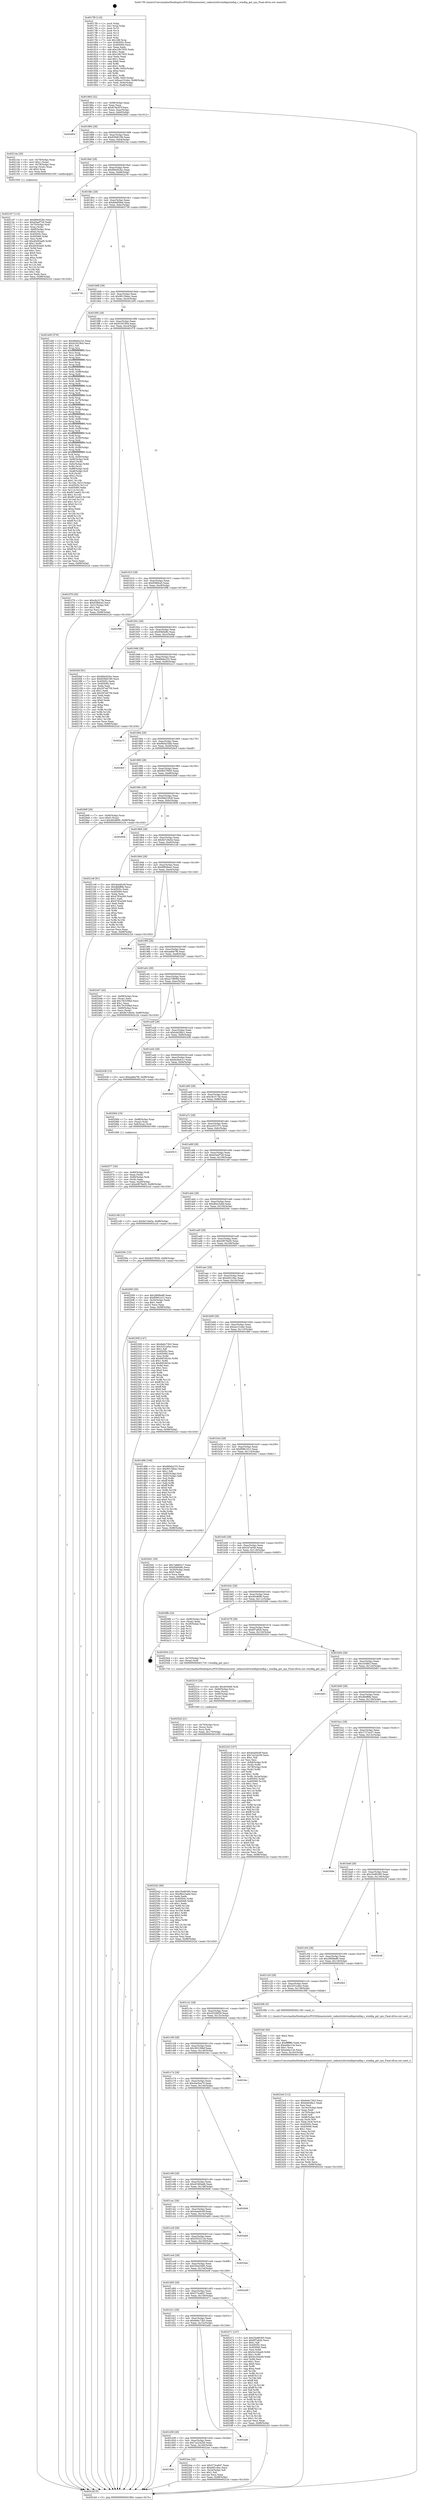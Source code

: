 digraph "0x4017f0" {
  label = "0x4017f0 (/mnt/c/Users/mathe/Desktop/tcc/POCII/binaries/extr_radare2shlrwindbgwindbg.c_windbg_get_cpu_Final-ollvm.out::main(0))"
  labelloc = "t"
  node[shape=record]

  Entry [label="",width=0.3,height=0.3,shape=circle,fillcolor=black,style=filled]
  "0x401864" [label="{
     0x401864 [32]\l
     | [instrs]\l
     &nbsp;&nbsp;0x401864 \<+6\>: mov -0x98(%rbp),%eax\l
     &nbsp;&nbsp;0x40186a \<+2\>: mov %eax,%ecx\l
     &nbsp;&nbsp;0x40186c \<+6\>: sub $0x819e3f7f,%ecx\l
     &nbsp;&nbsp;0x401872 \<+6\>: mov %eax,-0xac(%rbp)\l
     &nbsp;&nbsp;0x401878 \<+6\>: mov %ecx,-0xb0(%rbp)\l
     &nbsp;&nbsp;0x40187e \<+6\>: je 0000000000402802 \<main+0x1012\>\l
  }"]
  "0x402802" [label="{
     0x402802\l
  }", style=dashed]
  "0x401884" [label="{
     0x401884 [28]\l
     | [instrs]\l
     &nbsp;&nbsp;0x401884 \<+5\>: jmp 0000000000401889 \<main+0x99\>\l
     &nbsp;&nbsp;0x401889 \<+6\>: mov -0xac(%rbp),%eax\l
     &nbsp;&nbsp;0x40188f \<+5\>: sub $0x839d0180,%eax\l
     &nbsp;&nbsp;0x401894 \<+6\>: mov %eax,-0xb4(%rbp)\l
     &nbsp;&nbsp;0x40189a \<+6\>: je 000000000040214a \<main+0x95a\>\l
  }"]
  Exit [label="",width=0.3,height=0.3,shape=circle,fillcolor=black,style=filled,peripheries=2]
  "0x40214a" [label="{
     0x40214a [29]\l
     | [instrs]\l
     &nbsp;&nbsp;0x40214a \<+4\>: mov -0x78(%rbp),%rax\l
     &nbsp;&nbsp;0x40214e \<+6\>: movl $0x1,(%rax)\l
     &nbsp;&nbsp;0x402154 \<+4\>: mov -0x78(%rbp),%rax\l
     &nbsp;&nbsp;0x402158 \<+3\>: movslq (%rax),%rax\l
     &nbsp;&nbsp;0x40215b \<+4\>: shl $0x2,%rax\l
     &nbsp;&nbsp;0x40215f \<+3\>: mov %rax,%rdi\l
     &nbsp;&nbsp;0x402162 \<+5\>: call 0000000000401050 \<malloc@plt\>\l
     | [calls]\l
     &nbsp;&nbsp;0x401050 \{1\} (unknown)\l
  }"]
  "0x4018a0" [label="{
     0x4018a0 [28]\l
     | [instrs]\l
     &nbsp;&nbsp;0x4018a0 \<+5\>: jmp 00000000004018a5 \<main+0xb5\>\l
     &nbsp;&nbsp;0x4018a5 \<+6\>: mov -0xac(%rbp),%eax\l
     &nbsp;&nbsp;0x4018ab \<+5\>: sub $0x884d52bc,%eax\l
     &nbsp;&nbsp;0x4018b0 \<+6\>: mov %eax,-0xb8(%rbp)\l
     &nbsp;&nbsp;0x4018b6 \<+6\>: je 0000000000402a79 \<main+0x1289\>\l
  }"]
  "0x402542" [label="{
     0x402542 [90]\l
     | [instrs]\l
     &nbsp;&nbsp;0x402542 \<+5\>: mov $0x25e80395,%eax\l
     &nbsp;&nbsp;0x402547 \<+5\>: mov $0xd6e23a6d,%esi\l
     &nbsp;&nbsp;0x40254c \<+2\>: xor %edx,%edx\l
     &nbsp;&nbsp;0x40254e \<+8\>: mov 0x40505c,%r8d\l
     &nbsp;&nbsp;0x402556 \<+8\>: mov 0x405060,%r9d\l
     &nbsp;&nbsp;0x40255e \<+3\>: sub $0x1,%edx\l
     &nbsp;&nbsp;0x402561 \<+3\>: mov %r8d,%r10d\l
     &nbsp;&nbsp;0x402564 \<+3\>: add %edx,%r10d\l
     &nbsp;&nbsp;0x402567 \<+4\>: imul %r10d,%r8d\l
     &nbsp;&nbsp;0x40256b \<+4\>: and $0x1,%r8d\l
     &nbsp;&nbsp;0x40256f \<+4\>: cmp $0x0,%r8d\l
     &nbsp;&nbsp;0x402573 \<+4\>: sete %r11b\l
     &nbsp;&nbsp;0x402577 \<+4\>: cmp $0xa,%r9d\l
     &nbsp;&nbsp;0x40257b \<+3\>: setl %bl\l
     &nbsp;&nbsp;0x40257e \<+3\>: mov %r11b,%r14b\l
     &nbsp;&nbsp;0x402581 \<+3\>: and %bl,%r14b\l
     &nbsp;&nbsp;0x402584 \<+3\>: xor %bl,%r11b\l
     &nbsp;&nbsp;0x402587 \<+3\>: or %r11b,%r14b\l
     &nbsp;&nbsp;0x40258a \<+4\>: test $0x1,%r14b\l
     &nbsp;&nbsp;0x40258e \<+3\>: cmovne %esi,%eax\l
     &nbsp;&nbsp;0x402591 \<+6\>: mov %eax,-0x98(%rbp)\l
     &nbsp;&nbsp;0x402597 \<+5\>: jmp 0000000000402c2d \<main+0x143d\>\l
  }"]
  "0x402a79" [label="{
     0x402a79\l
  }", style=dashed]
  "0x4018bc" [label="{
     0x4018bc [28]\l
     | [instrs]\l
     &nbsp;&nbsp;0x4018bc \<+5\>: jmp 00000000004018c1 \<main+0xd1\>\l
     &nbsp;&nbsp;0x4018c1 \<+6\>: mov -0xac(%rbp),%eax\l
     &nbsp;&nbsp;0x4018c7 \<+5\>: sub $0x8def59a4,%eax\l
     &nbsp;&nbsp;0x4018cc \<+6\>: mov %eax,-0xbc(%rbp)\l
     &nbsp;&nbsp;0x4018d2 \<+6\>: je 0000000000402739 \<main+0xf49\>\l
  }"]
  "0x40252d" [label="{
     0x40252d [21]\l
     | [instrs]\l
     &nbsp;&nbsp;0x40252d \<+4\>: mov -0x70(%rbp),%rcx\l
     &nbsp;&nbsp;0x402531 \<+3\>: mov (%rcx),%rcx\l
     &nbsp;&nbsp;0x402534 \<+3\>: mov %rcx,%rdi\l
     &nbsp;&nbsp;0x402537 \<+6\>: mov %eax,-0x170(%rbp)\l
     &nbsp;&nbsp;0x40253d \<+5\>: call 0000000000401030 \<free@plt\>\l
     | [calls]\l
     &nbsp;&nbsp;0x401030 \{1\} (unknown)\l
  }"]
  "0x402739" [label="{
     0x402739\l
  }", style=dashed]
  "0x4018d8" [label="{
     0x4018d8 [28]\l
     | [instrs]\l
     &nbsp;&nbsp;0x4018d8 \<+5\>: jmp 00000000004018dd \<main+0xed\>\l
     &nbsp;&nbsp;0x4018dd \<+6\>: mov -0xac(%rbp),%eax\l
     &nbsp;&nbsp;0x4018e3 \<+5\>: sub $0x90139eec,%eax\l
     &nbsp;&nbsp;0x4018e8 \<+6\>: mov %eax,-0xc0(%rbp)\l
     &nbsp;&nbsp;0x4018ee \<+6\>: je 0000000000401e00 \<main+0x610\>\l
  }"]
  "0x402510" [label="{
     0x402510 [29]\l
     | [instrs]\l
     &nbsp;&nbsp;0x402510 \<+10\>: movabs $0x4030d6,%rdi\l
     &nbsp;&nbsp;0x40251a \<+4\>: mov -0x60(%rbp),%rcx\l
     &nbsp;&nbsp;0x40251e \<+2\>: mov %eax,(%rcx)\l
     &nbsp;&nbsp;0x402520 \<+4\>: mov -0x60(%rbp),%rcx\l
     &nbsp;&nbsp;0x402524 \<+2\>: mov (%rcx),%esi\l
     &nbsp;&nbsp;0x402526 \<+2\>: mov $0x0,%al\l
     &nbsp;&nbsp;0x402528 \<+5\>: call 0000000000401040 \<printf@plt\>\l
     | [calls]\l
     &nbsp;&nbsp;0x401040 \{1\} (unknown)\l
  }"]
  "0x401e00" [label="{
     0x401e00 [376]\l
     | [instrs]\l
     &nbsp;&nbsp;0x401e00 \<+5\>: mov $0x96b6a233,%eax\l
     &nbsp;&nbsp;0x401e05 \<+5\>: mov $0x91f41904,%ecx\l
     &nbsp;&nbsp;0x401e0a \<+2\>: mov $0x1,%dl\l
     &nbsp;&nbsp;0x401e0c \<+3\>: mov %rsp,%rsi\l
     &nbsp;&nbsp;0x401e0f \<+4\>: add $0xfffffffffffffff0,%rsi\l
     &nbsp;&nbsp;0x401e13 \<+3\>: mov %rsi,%rsp\l
     &nbsp;&nbsp;0x401e16 \<+7\>: mov %rsi,-0x90(%rbp)\l
     &nbsp;&nbsp;0x401e1d \<+3\>: mov %rsp,%rsi\l
     &nbsp;&nbsp;0x401e20 \<+4\>: add $0xfffffffffffffff0,%rsi\l
     &nbsp;&nbsp;0x401e24 \<+3\>: mov %rsi,%rsp\l
     &nbsp;&nbsp;0x401e27 \<+3\>: mov %rsp,%rdi\l
     &nbsp;&nbsp;0x401e2a \<+4\>: add $0xfffffffffffffff0,%rdi\l
     &nbsp;&nbsp;0x401e2e \<+3\>: mov %rdi,%rsp\l
     &nbsp;&nbsp;0x401e31 \<+7\>: mov %rdi,-0x88(%rbp)\l
     &nbsp;&nbsp;0x401e38 \<+3\>: mov %rsp,%rdi\l
     &nbsp;&nbsp;0x401e3b \<+4\>: add $0xfffffffffffffff0,%rdi\l
     &nbsp;&nbsp;0x401e3f \<+3\>: mov %rdi,%rsp\l
     &nbsp;&nbsp;0x401e42 \<+4\>: mov %rdi,-0x80(%rbp)\l
     &nbsp;&nbsp;0x401e46 \<+3\>: mov %rsp,%rdi\l
     &nbsp;&nbsp;0x401e49 \<+4\>: add $0xfffffffffffffff0,%rdi\l
     &nbsp;&nbsp;0x401e4d \<+3\>: mov %rdi,%rsp\l
     &nbsp;&nbsp;0x401e50 \<+4\>: mov %rdi,-0x78(%rbp)\l
     &nbsp;&nbsp;0x401e54 \<+3\>: mov %rsp,%rdi\l
     &nbsp;&nbsp;0x401e57 \<+4\>: add $0xfffffffffffffff0,%rdi\l
     &nbsp;&nbsp;0x401e5b \<+3\>: mov %rdi,%rsp\l
     &nbsp;&nbsp;0x401e5e \<+4\>: mov %rdi,-0x70(%rbp)\l
     &nbsp;&nbsp;0x401e62 \<+3\>: mov %rsp,%rdi\l
     &nbsp;&nbsp;0x401e65 \<+4\>: add $0xfffffffffffffff0,%rdi\l
     &nbsp;&nbsp;0x401e69 \<+3\>: mov %rdi,%rsp\l
     &nbsp;&nbsp;0x401e6c \<+4\>: mov %rdi,-0x68(%rbp)\l
     &nbsp;&nbsp;0x401e70 \<+3\>: mov %rsp,%rdi\l
     &nbsp;&nbsp;0x401e73 \<+4\>: add $0xfffffffffffffff0,%rdi\l
     &nbsp;&nbsp;0x401e77 \<+3\>: mov %rdi,%rsp\l
     &nbsp;&nbsp;0x401e7a \<+4\>: mov %rdi,-0x60(%rbp)\l
     &nbsp;&nbsp;0x401e7e \<+3\>: mov %rsp,%rdi\l
     &nbsp;&nbsp;0x401e81 \<+4\>: add $0xfffffffffffffff0,%rdi\l
     &nbsp;&nbsp;0x401e85 \<+3\>: mov %rdi,%rsp\l
     &nbsp;&nbsp;0x401e88 \<+4\>: mov %rdi,-0x58(%rbp)\l
     &nbsp;&nbsp;0x401e8c \<+3\>: mov %rsp,%rdi\l
     &nbsp;&nbsp;0x401e8f \<+4\>: add $0xfffffffffffffff0,%rdi\l
     &nbsp;&nbsp;0x401e93 \<+3\>: mov %rdi,%rsp\l
     &nbsp;&nbsp;0x401e96 \<+4\>: mov %rdi,-0x50(%rbp)\l
     &nbsp;&nbsp;0x401e9a \<+3\>: mov %rsp,%rdi\l
     &nbsp;&nbsp;0x401e9d \<+4\>: add $0xfffffffffffffff0,%rdi\l
     &nbsp;&nbsp;0x401ea1 \<+3\>: mov %rdi,%rsp\l
     &nbsp;&nbsp;0x401ea4 \<+4\>: mov %rdi,-0x48(%rbp)\l
     &nbsp;&nbsp;0x401ea8 \<+3\>: mov %rsp,%rdi\l
     &nbsp;&nbsp;0x401eab \<+4\>: add $0xfffffffffffffff0,%rdi\l
     &nbsp;&nbsp;0x401eaf \<+3\>: mov %rdi,%rsp\l
     &nbsp;&nbsp;0x401eb2 \<+4\>: mov %rdi,-0x40(%rbp)\l
     &nbsp;&nbsp;0x401eb6 \<+7\>: mov -0x90(%rbp),%rdi\l
     &nbsp;&nbsp;0x401ebd \<+6\>: movl $0x0,(%rdi)\l
     &nbsp;&nbsp;0x401ec3 \<+7\>: mov -0x9c(%rbp),%r8d\l
     &nbsp;&nbsp;0x401eca \<+3\>: mov %r8d,(%rsi)\l
     &nbsp;&nbsp;0x401ecd \<+7\>: mov -0x88(%rbp),%rdi\l
     &nbsp;&nbsp;0x401ed4 \<+7\>: mov -0xa8(%rbp),%r9\l
     &nbsp;&nbsp;0x401edb \<+3\>: mov %r9,(%rdi)\l
     &nbsp;&nbsp;0x401ede \<+3\>: cmpl $0x2,(%rsi)\l
     &nbsp;&nbsp;0x401ee1 \<+4\>: setne %r10b\l
     &nbsp;&nbsp;0x401ee5 \<+4\>: and $0x1,%r10b\l
     &nbsp;&nbsp;0x401ee9 \<+4\>: mov %r10b,-0x31(%rbp)\l
     &nbsp;&nbsp;0x401eed \<+8\>: mov 0x40505c,%r11d\l
     &nbsp;&nbsp;0x401ef5 \<+7\>: mov 0x405060,%ebx\l
     &nbsp;&nbsp;0x401efc \<+3\>: mov %r11d,%r14d\l
     &nbsp;&nbsp;0x401eff \<+7\>: sub $0xfb7cee63,%r14d\l
     &nbsp;&nbsp;0x401f06 \<+4\>: sub $0x1,%r14d\l
     &nbsp;&nbsp;0x401f0a \<+7\>: add $0xfb7cee63,%r14d\l
     &nbsp;&nbsp;0x401f11 \<+4\>: imul %r14d,%r11d\l
     &nbsp;&nbsp;0x401f15 \<+4\>: and $0x1,%r11d\l
     &nbsp;&nbsp;0x401f19 \<+4\>: cmp $0x0,%r11d\l
     &nbsp;&nbsp;0x401f1d \<+4\>: sete %r10b\l
     &nbsp;&nbsp;0x401f21 \<+3\>: cmp $0xa,%ebx\l
     &nbsp;&nbsp;0x401f24 \<+4\>: setl %r15b\l
     &nbsp;&nbsp;0x401f28 \<+3\>: mov %r10b,%r12b\l
     &nbsp;&nbsp;0x401f2b \<+4\>: xor $0xff,%r12b\l
     &nbsp;&nbsp;0x401f2f \<+3\>: mov %r15b,%r13b\l
     &nbsp;&nbsp;0x401f32 \<+4\>: xor $0xff,%r13b\l
     &nbsp;&nbsp;0x401f36 \<+3\>: xor $0x1,%dl\l
     &nbsp;&nbsp;0x401f39 \<+3\>: mov %r12b,%sil\l
     &nbsp;&nbsp;0x401f3c \<+4\>: and $0xff,%sil\l
     &nbsp;&nbsp;0x401f40 \<+3\>: and %dl,%r10b\l
     &nbsp;&nbsp;0x401f43 \<+3\>: mov %r13b,%dil\l
     &nbsp;&nbsp;0x401f46 \<+4\>: and $0xff,%dil\l
     &nbsp;&nbsp;0x401f4a \<+3\>: and %dl,%r15b\l
     &nbsp;&nbsp;0x401f4d \<+3\>: or %r10b,%sil\l
     &nbsp;&nbsp;0x401f50 \<+3\>: or %r15b,%dil\l
     &nbsp;&nbsp;0x401f53 \<+3\>: xor %dil,%sil\l
     &nbsp;&nbsp;0x401f56 \<+3\>: or %r13b,%r12b\l
     &nbsp;&nbsp;0x401f59 \<+4\>: xor $0xff,%r12b\l
     &nbsp;&nbsp;0x401f5d \<+3\>: or $0x1,%dl\l
     &nbsp;&nbsp;0x401f60 \<+3\>: and %dl,%r12b\l
     &nbsp;&nbsp;0x401f63 \<+3\>: or %r12b,%sil\l
     &nbsp;&nbsp;0x401f66 \<+4\>: test $0x1,%sil\l
     &nbsp;&nbsp;0x401f6a \<+3\>: cmovne %ecx,%eax\l
     &nbsp;&nbsp;0x401f6d \<+6\>: mov %eax,-0x98(%rbp)\l
     &nbsp;&nbsp;0x401f73 \<+5\>: jmp 0000000000402c2d \<main+0x143d\>\l
  }"]
  "0x4018f4" [label="{
     0x4018f4 [28]\l
     | [instrs]\l
     &nbsp;&nbsp;0x4018f4 \<+5\>: jmp 00000000004018f9 \<main+0x109\>\l
     &nbsp;&nbsp;0x4018f9 \<+6\>: mov -0xac(%rbp),%eax\l
     &nbsp;&nbsp;0x4018ff \<+5\>: sub $0x91f41904,%eax\l
     &nbsp;&nbsp;0x401904 \<+6\>: mov %eax,-0xc4(%rbp)\l
     &nbsp;&nbsp;0x40190a \<+6\>: je 0000000000401f78 \<main+0x788\>\l
  }"]
  "0x4023c8" [label="{
     0x4023c8 [112]\l
     | [instrs]\l
     &nbsp;&nbsp;0x4023c8 \<+5\>: mov $0x6e6c73b3,%ecx\l
     &nbsp;&nbsp;0x4023cd \<+5\>: mov $0xb4d2fbc1,%edx\l
     &nbsp;&nbsp;0x4023d2 \<+2\>: xor %esi,%esi\l
     &nbsp;&nbsp;0x4023d4 \<+6\>: mov -0x16c(%rbp),%edi\l
     &nbsp;&nbsp;0x4023da \<+3\>: imul %eax,%edi\l
     &nbsp;&nbsp;0x4023dd \<+4\>: mov -0x70(%rbp),%r8\l
     &nbsp;&nbsp;0x4023e1 \<+3\>: mov (%r8),%r8\l
     &nbsp;&nbsp;0x4023e4 \<+4\>: mov -0x68(%rbp),%r9\l
     &nbsp;&nbsp;0x4023e8 \<+3\>: movslq (%r9),%r9\l
     &nbsp;&nbsp;0x4023eb \<+4\>: mov %edi,(%r8,%r9,4)\l
     &nbsp;&nbsp;0x4023ef \<+7\>: mov 0x40505c,%eax\l
     &nbsp;&nbsp;0x4023f6 \<+7\>: mov 0x405060,%edi\l
     &nbsp;&nbsp;0x4023fd \<+3\>: sub $0x1,%esi\l
     &nbsp;&nbsp;0x402400 \<+3\>: mov %eax,%r10d\l
     &nbsp;&nbsp;0x402403 \<+3\>: add %esi,%r10d\l
     &nbsp;&nbsp;0x402406 \<+4\>: imul %r10d,%eax\l
     &nbsp;&nbsp;0x40240a \<+3\>: and $0x1,%eax\l
     &nbsp;&nbsp;0x40240d \<+3\>: cmp $0x0,%eax\l
     &nbsp;&nbsp;0x402410 \<+4\>: sete %r11b\l
     &nbsp;&nbsp;0x402414 \<+3\>: cmp $0xa,%edi\l
     &nbsp;&nbsp;0x402417 \<+3\>: setl %bl\l
     &nbsp;&nbsp;0x40241a \<+3\>: mov %r11b,%r14b\l
     &nbsp;&nbsp;0x40241d \<+3\>: and %bl,%r14b\l
     &nbsp;&nbsp;0x402420 \<+3\>: xor %bl,%r11b\l
     &nbsp;&nbsp;0x402423 \<+3\>: or %r11b,%r14b\l
     &nbsp;&nbsp;0x402426 \<+4\>: test $0x1,%r14b\l
     &nbsp;&nbsp;0x40242a \<+3\>: cmovne %edx,%ecx\l
     &nbsp;&nbsp;0x40242d \<+6\>: mov %ecx,-0x98(%rbp)\l
     &nbsp;&nbsp;0x402433 \<+5\>: jmp 0000000000402c2d \<main+0x143d\>\l
  }"]
  "0x401f78" [label="{
     0x401f78 [30]\l
     | [instrs]\l
     &nbsp;&nbsp;0x401f78 \<+5\>: mov $0xc8c317fe,%eax\l
     &nbsp;&nbsp;0x401f7d \<+5\>: mov $0x93fbfca5,%ecx\l
     &nbsp;&nbsp;0x401f82 \<+3\>: mov -0x31(%rbp),%dl\l
     &nbsp;&nbsp;0x401f85 \<+3\>: test $0x1,%dl\l
     &nbsp;&nbsp;0x401f88 \<+3\>: cmovne %ecx,%eax\l
     &nbsp;&nbsp;0x401f8b \<+6\>: mov %eax,-0x98(%rbp)\l
     &nbsp;&nbsp;0x401f91 \<+5\>: jmp 0000000000402c2d \<main+0x143d\>\l
  }"]
  "0x401910" [label="{
     0x401910 [28]\l
     | [instrs]\l
     &nbsp;&nbsp;0x401910 \<+5\>: jmp 0000000000401915 \<main+0x125\>\l
     &nbsp;&nbsp;0x401915 \<+6\>: mov -0xac(%rbp),%eax\l
     &nbsp;&nbsp;0x40191b \<+5\>: sub $0x93fbfca5,%eax\l
     &nbsp;&nbsp;0x401920 \<+6\>: mov %eax,-0xc8(%rbp)\l
     &nbsp;&nbsp;0x401926 \<+6\>: je 0000000000401f96 \<main+0x7a6\>\l
  }"]
  "0x4023a0" [label="{
     0x4023a0 [40]\l
     | [instrs]\l
     &nbsp;&nbsp;0x4023a0 \<+5\>: mov $0x2,%ecx\l
     &nbsp;&nbsp;0x4023a5 \<+1\>: cltd\l
     &nbsp;&nbsp;0x4023a6 \<+2\>: idiv %ecx\l
     &nbsp;&nbsp;0x4023a8 \<+6\>: imul $0xfffffffe,%edx,%ecx\l
     &nbsp;&nbsp;0x4023ae \<+6\>: sub $0xeefac13e,%ecx\l
     &nbsp;&nbsp;0x4023b4 \<+3\>: add $0x1,%ecx\l
     &nbsp;&nbsp;0x4023b7 \<+6\>: add $0xeefac13e,%ecx\l
     &nbsp;&nbsp;0x4023bd \<+6\>: mov %ecx,-0x16c(%rbp)\l
     &nbsp;&nbsp;0x4023c3 \<+5\>: call 0000000000401160 \<next_i\>\l
     | [calls]\l
     &nbsp;&nbsp;0x401160 \{1\} (/mnt/c/Users/mathe/Desktop/tcc/POCII/binaries/extr_radare2shlrwindbgwindbg.c_windbg_get_cpu_Final-ollvm.out::next_i)\l
  }"]
  "0x401f96" [label="{
     0x401f96\l
  }", style=dashed]
  "0x40192c" [label="{
     0x40192c [28]\l
     | [instrs]\l
     &nbsp;&nbsp;0x40192c \<+5\>: jmp 0000000000401931 \<main+0x141\>\l
     &nbsp;&nbsp;0x401931 \<+6\>: mov -0xac(%rbp),%eax\l
     &nbsp;&nbsp;0x401937 \<+5\>: sub $0x95fd4dfc,%eax\l
     &nbsp;&nbsp;0x40193c \<+6\>: mov %eax,-0xcc(%rbp)\l
     &nbsp;&nbsp;0x401942 \<+6\>: je 00000000004020ef \<main+0x8ff\>\l
  }"]
  "0x401d54" [label="{
     0x401d54\l
  }", style=dashed]
  "0x4020ef" [label="{
     0x4020ef [91]\l
     | [instrs]\l
     &nbsp;&nbsp;0x4020ef \<+5\>: mov $0x884d52bc,%eax\l
     &nbsp;&nbsp;0x4020f4 \<+5\>: mov $0x839d0180,%ecx\l
     &nbsp;&nbsp;0x4020f9 \<+7\>: mov 0x40505c,%edx\l
     &nbsp;&nbsp;0x402100 \<+7\>: mov 0x405060,%esi\l
     &nbsp;&nbsp;0x402107 \<+2\>: mov %edx,%edi\l
     &nbsp;&nbsp;0x402109 \<+6\>: sub $0x297ed759,%edi\l
     &nbsp;&nbsp;0x40210f \<+3\>: sub $0x1,%edi\l
     &nbsp;&nbsp;0x402112 \<+6\>: add $0x297ed759,%edi\l
     &nbsp;&nbsp;0x402118 \<+3\>: imul %edi,%edx\l
     &nbsp;&nbsp;0x40211b \<+3\>: and $0x1,%edx\l
     &nbsp;&nbsp;0x40211e \<+3\>: cmp $0x0,%edx\l
     &nbsp;&nbsp;0x402121 \<+4\>: sete %r8b\l
     &nbsp;&nbsp;0x402125 \<+3\>: cmp $0xa,%esi\l
     &nbsp;&nbsp;0x402128 \<+4\>: setl %r9b\l
     &nbsp;&nbsp;0x40212c \<+3\>: mov %r8b,%r10b\l
     &nbsp;&nbsp;0x40212f \<+3\>: and %r9b,%r10b\l
     &nbsp;&nbsp;0x402132 \<+3\>: xor %r9b,%r8b\l
     &nbsp;&nbsp;0x402135 \<+3\>: or %r8b,%r10b\l
     &nbsp;&nbsp;0x402138 \<+4\>: test $0x1,%r10b\l
     &nbsp;&nbsp;0x40213c \<+3\>: cmovne %ecx,%eax\l
     &nbsp;&nbsp;0x40213f \<+6\>: mov %eax,-0x98(%rbp)\l
     &nbsp;&nbsp;0x402145 \<+5\>: jmp 0000000000402c2d \<main+0x143d\>\l
  }"]
  "0x401948" [label="{
     0x401948 [28]\l
     | [instrs]\l
     &nbsp;&nbsp;0x401948 \<+5\>: jmp 000000000040194d \<main+0x15d\>\l
     &nbsp;&nbsp;0x40194d \<+6\>: mov -0xac(%rbp),%eax\l
     &nbsp;&nbsp;0x401953 \<+5\>: sub $0x96b6a233,%eax\l
     &nbsp;&nbsp;0x401958 \<+6\>: mov %eax,-0xd0(%rbp)\l
     &nbsp;&nbsp;0x40195e \<+6\>: je 0000000000402a13 \<main+0x1223\>\l
  }"]
  "0x4022ea" [label="{
     0x4022ea [30]\l
     | [instrs]\l
     &nbsp;&nbsp;0x4022ea \<+5\>: mov $0x573ca847,%eax\l
     &nbsp;&nbsp;0x4022ef \<+5\>: mov $0xe6f1c9ac,%ecx\l
     &nbsp;&nbsp;0x4022f4 \<+3\>: mov -0x2a(%rbp),%dl\l
     &nbsp;&nbsp;0x4022f7 \<+3\>: test $0x1,%dl\l
     &nbsp;&nbsp;0x4022fa \<+3\>: cmovne %ecx,%eax\l
     &nbsp;&nbsp;0x4022fd \<+6\>: mov %eax,-0x98(%rbp)\l
     &nbsp;&nbsp;0x402303 \<+5\>: jmp 0000000000402c2d \<main+0x143d\>\l
  }"]
  "0x402a13" [label="{
     0x402a13\l
  }", style=dashed]
  "0x401964" [label="{
     0x401964 [28]\l
     | [instrs]\l
     &nbsp;&nbsp;0x401964 \<+5\>: jmp 0000000000401969 \<main+0x179\>\l
     &nbsp;&nbsp;0x401969 \<+6\>: mov -0xac(%rbp),%eax\l
     &nbsp;&nbsp;0x40196f \<+5\>: sub $0x9b0a33bb,%eax\l
     &nbsp;&nbsp;0x401974 \<+6\>: mov %eax,-0xd4(%rbp)\l
     &nbsp;&nbsp;0x40197a \<+6\>: je 00000000004026cf \<main+0xedf\>\l
  }"]
  "0x401d38" [label="{
     0x401d38 [28]\l
     | [instrs]\l
     &nbsp;&nbsp;0x401d38 \<+5\>: jmp 0000000000401d3d \<main+0x54d\>\l
     &nbsp;&nbsp;0x401d3d \<+6\>: mov -0xac(%rbp),%eax\l
     &nbsp;&nbsp;0x401d43 \<+5\>: sub $0x7a224256,%eax\l
     &nbsp;&nbsp;0x401d48 \<+6\>: mov %eax,-0x160(%rbp)\l
     &nbsp;&nbsp;0x401d4e \<+6\>: je 00000000004022ea \<main+0xafa\>\l
  }"]
  "0x4026cf" [label="{
     0x4026cf\l
  }", style=dashed]
  "0x401980" [label="{
     0x401980 [28]\l
     | [instrs]\l
     &nbsp;&nbsp;0x401980 \<+5\>: jmp 0000000000401985 \<main+0x195\>\l
     &nbsp;&nbsp;0x401985 \<+6\>: mov -0xac(%rbp),%eax\l
     &nbsp;&nbsp;0x40198b \<+5\>: sub $0x9b57f050,%eax\l
     &nbsp;&nbsp;0x401990 \<+6\>: mov %eax,-0xd8(%rbp)\l
     &nbsp;&nbsp;0x401996 \<+6\>: je 00000000004029df \<main+0x11ef\>\l
  }"]
  "0x402adb" [label="{
     0x402adb\l
  }", style=dashed]
  "0x4029df" [label="{
     0x4029df [28]\l
     | [instrs]\l
     &nbsp;&nbsp;0x4029df \<+7\>: mov -0x90(%rbp),%rax\l
     &nbsp;&nbsp;0x4029e6 \<+6\>: movl $0x0,(%rax)\l
     &nbsp;&nbsp;0x4029ec \<+10\>: movl $0x49c8690,-0x98(%rbp)\l
     &nbsp;&nbsp;0x4029f6 \<+5\>: jmp 0000000000402c2d \<main+0x143d\>\l
  }"]
  "0x40199c" [label="{
     0x40199c [28]\l
     | [instrs]\l
     &nbsp;&nbsp;0x40199c \<+5\>: jmp 00000000004019a1 \<main+0x1b1\>\l
     &nbsp;&nbsp;0x4019a1 \<+6\>: mov -0xac(%rbp),%eax\l
     &nbsp;&nbsp;0x4019a7 \<+5\>: sub $0x9d822928,%eax\l
     &nbsp;&nbsp;0x4019ac \<+6\>: mov %eax,-0xdc(%rbp)\l
     &nbsp;&nbsp;0x4019b2 \<+6\>: je 0000000000402858 \<main+0x1068\>\l
  }"]
  "0x401d1c" [label="{
     0x401d1c [28]\l
     | [instrs]\l
     &nbsp;&nbsp;0x401d1c \<+5\>: jmp 0000000000401d21 \<main+0x531\>\l
     &nbsp;&nbsp;0x401d21 \<+6\>: mov -0xac(%rbp),%eax\l
     &nbsp;&nbsp;0x401d27 \<+5\>: sub $0x6e6c73b3,%eax\l
     &nbsp;&nbsp;0x401d2c \<+6\>: mov %eax,-0x15c(%rbp)\l
     &nbsp;&nbsp;0x401d32 \<+6\>: je 0000000000402adb \<main+0x12eb\>\l
  }"]
  "0x402858" [label="{
     0x402858\l
  }", style=dashed]
  "0x4019b8" [label="{
     0x4019b8 [28]\l
     | [instrs]\l
     &nbsp;&nbsp;0x4019b8 \<+5\>: jmp 00000000004019bd \<main+0x1cd\>\l
     &nbsp;&nbsp;0x4019bd \<+6\>: mov -0xac(%rbp),%eax\l
     &nbsp;&nbsp;0x4019c3 \<+5\>: sub $0x9e7c9a5e,%eax\l
     &nbsp;&nbsp;0x4019c8 \<+6\>: mov %eax,-0xe0(%rbp)\l
     &nbsp;&nbsp;0x4019ce \<+6\>: je 00000000004021e8 \<main+0x9f8\>\l
  }"]
  "0x402471" [label="{
     0x402471 [147]\l
     | [instrs]\l
     &nbsp;&nbsp;0x402471 \<+5\>: mov $0x25e80395,%eax\l
     &nbsp;&nbsp;0x402476 \<+5\>: mov $0x6f7a82b,%ecx\l
     &nbsp;&nbsp;0x40247b \<+2\>: mov $0x1,%dl\l
     &nbsp;&nbsp;0x40247d \<+7\>: mov 0x40505c,%esi\l
     &nbsp;&nbsp;0x402484 \<+7\>: mov 0x405060,%edi\l
     &nbsp;&nbsp;0x40248b \<+3\>: mov %esi,%r8d\l
     &nbsp;&nbsp;0x40248e \<+7\>: sub $0x5e164a49,%r8d\l
     &nbsp;&nbsp;0x402495 \<+4\>: sub $0x1,%r8d\l
     &nbsp;&nbsp;0x402499 \<+7\>: add $0x5e164a49,%r8d\l
     &nbsp;&nbsp;0x4024a0 \<+4\>: imul %r8d,%esi\l
     &nbsp;&nbsp;0x4024a4 \<+3\>: and $0x1,%esi\l
     &nbsp;&nbsp;0x4024a7 \<+3\>: cmp $0x0,%esi\l
     &nbsp;&nbsp;0x4024aa \<+4\>: sete %r9b\l
     &nbsp;&nbsp;0x4024ae \<+3\>: cmp $0xa,%edi\l
     &nbsp;&nbsp;0x4024b1 \<+4\>: setl %r10b\l
     &nbsp;&nbsp;0x4024b5 \<+3\>: mov %r9b,%r11b\l
     &nbsp;&nbsp;0x4024b8 \<+4\>: xor $0xff,%r11b\l
     &nbsp;&nbsp;0x4024bc \<+3\>: mov %r10b,%bl\l
     &nbsp;&nbsp;0x4024bf \<+3\>: xor $0xff,%bl\l
     &nbsp;&nbsp;0x4024c2 \<+3\>: xor $0x1,%dl\l
     &nbsp;&nbsp;0x4024c5 \<+3\>: mov %r11b,%r14b\l
     &nbsp;&nbsp;0x4024c8 \<+4\>: and $0xff,%r14b\l
     &nbsp;&nbsp;0x4024cc \<+3\>: and %dl,%r9b\l
     &nbsp;&nbsp;0x4024cf \<+3\>: mov %bl,%r15b\l
     &nbsp;&nbsp;0x4024d2 \<+4\>: and $0xff,%r15b\l
     &nbsp;&nbsp;0x4024d6 \<+3\>: and %dl,%r10b\l
     &nbsp;&nbsp;0x4024d9 \<+3\>: or %r9b,%r14b\l
     &nbsp;&nbsp;0x4024dc \<+3\>: or %r10b,%r15b\l
     &nbsp;&nbsp;0x4024df \<+3\>: xor %r15b,%r14b\l
     &nbsp;&nbsp;0x4024e2 \<+3\>: or %bl,%r11b\l
     &nbsp;&nbsp;0x4024e5 \<+4\>: xor $0xff,%r11b\l
     &nbsp;&nbsp;0x4024e9 \<+3\>: or $0x1,%dl\l
     &nbsp;&nbsp;0x4024ec \<+3\>: and %dl,%r11b\l
     &nbsp;&nbsp;0x4024ef \<+3\>: or %r11b,%r14b\l
     &nbsp;&nbsp;0x4024f2 \<+4\>: test $0x1,%r14b\l
     &nbsp;&nbsp;0x4024f6 \<+3\>: cmovne %ecx,%eax\l
     &nbsp;&nbsp;0x4024f9 \<+6\>: mov %eax,-0x98(%rbp)\l
     &nbsp;&nbsp;0x4024ff \<+5\>: jmp 0000000000402c2d \<main+0x143d\>\l
  }"]
  "0x4021e8" [label="{
     0x4021e8 [91]\l
     | [instrs]\l
     &nbsp;&nbsp;0x4021e8 \<+5\>: mov $0x4ea00c0f,%eax\l
     &nbsp;&nbsp;0x4021ed \<+5\>: mov $0xdbbffdb,%ecx\l
     &nbsp;&nbsp;0x4021f2 \<+7\>: mov 0x40505c,%edx\l
     &nbsp;&nbsp;0x4021f9 \<+7\>: mov 0x405060,%esi\l
     &nbsp;&nbsp;0x402200 \<+2\>: mov %edx,%edi\l
     &nbsp;&nbsp;0x402202 \<+6\>: add $0x4783a269,%edi\l
     &nbsp;&nbsp;0x402208 \<+3\>: sub $0x1,%edi\l
     &nbsp;&nbsp;0x40220b \<+6\>: sub $0x4783a269,%edi\l
     &nbsp;&nbsp;0x402211 \<+3\>: imul %edi,%edx\l
     &nbsp;&nbsp;0x402214 \<+3\>: and $0x1,%edx\l
     &nbsp;&nbsp;0x402217 \<+3\>: cmp $0x0,%edx\l
     &nbsp;&nbsp;0x40221a \<+4\>: sete %r8b\l
     &nbsp;&nbsp;0x40221e \<+3\>: cmp $0xa,%esi\l
     &nbsp;&nbsp;0x402221 \<+4\>: setl %r9b\l
     &nbsp;&nbsp;0x402225 \<+3\>: mov %r8b,%r10b\l
     &nbsp;&nbsp;0x402228 \<+3\>: and %r9b,%r10b\l
     &nbsp;&nbsp;0x40222b \<+3\>: xor %r9b,%r8b\l
     &nbsp;&nbsp;0x40222e \<+3\>: or %r8b,%r10b\l
     &nbsp;&nbsp;0x402231 \<+4\>: test $0x1,%r10b\l
     &nbsp;&nbsp;0x402235 \<+3\>: cmovne %ecx,%eax\l
     &nbsp;&nbsp;0x402238 \<+6\>: mov %eax,-0x98(%rbp)\l
     &nbsp;&nbsp;0x40223e \<+5\>: jmp 0000000000402c2d \<main+0x143d\>\l
  }"]
  "0x4019d4" [label="{
     0x4019d4 [28]\l
     | [instrs]\l
     &nbsp;&nbsp;0x4019d4 \<+5\>: jmp 00000000004019d9 \<main+0x1e9\>\l
     &nbsp;&nbsp;0x4019d9 \<+6\>: mov -0xac(%rbp),%eax\l
     &nbsp;&nbsp;0x4019df \<+5\>: sub $0x9f956ea3,%eax\l
     &nbsp;&nbsp;0x4019e4 \<+6\>: mov %eax,-0xe4(%rbp)\l
     &nbsp;&nbsp;0x4019ea \<+6\>: je 00000000004029ad \<main+0x11bd\>\l
  }"]
  "0x401d00" [label="{
     0x401d00 [28]\l
     | [instrs]\l
     &nbsp;&nbsp;0x401d00 \<+5\>: jmp 0000000000401d05 \<main+0x515\>\l
     &nbsp;&nbsp;0x401d05 \<+6\>: mov -0xac(%rbp),%eax\l
     &nbsp;&nbsp;0x401d0b \<+5\>: sub $0x573ca847,%eax\l
     &nbsp;&nbsp;0x401d10 \<+6\>: mov %eax,-0x158(%rbp)\l
     &nbsp;&nbsp;0x401d16 \<+6\>: je 0000000000402471 \<main+0xc81\>\l
  }"]
  "0x4029ad" [label="{
     0x4029ad\l
  }", style=dashed]
  "0x4019f0" [label="{
     0x4019f0 [28]\l
     | [instrs]\l
     &nbsp;&nbsp;0x4019f0 \<+5\>: jmp 00000000004019f5 \<main+0x205\>\l
     &nbsp;&nbsp;0x4019f5 \<+6\>: mov -0xac(%rbp),%eax\l
     &nbsp;&nbsp;0x4019fb \<+5\>: sub $0xaafeb7f6,%eax\l
     &nbsp;&nbsp;0x401a00 \<+6\>: mov %eax,-0xe8(%rbp)\l
     &nbsp;&nbsp;0x401a06 \<+6\>: je 0000000000402447 \<main+0xc57\>\l
  }"]
  "0x402a58" [label="{
     0x402a58\l
  }", style=dashed]
  "0x402447" [label="{
     0x402447 [42]\l
     | [instrs]\l
     &nbsp;&nbsp;0x402447 \<+4\>: mov -0x68(%rbp),%rax\l
     &nbsp;&nbsp;0x40244b \<+2\>: mov (%rax),%ecx\l
     &nbsp;&nbsp;0x40244d \<+6\>: add $0x79c539bd,%ecx\l
     &nbsp;&nbsp;0x402453 \<+3\>: add $0x1,%ecx\l
     &nbsp;&nbsp;0x402456 \<+6\>: sub $0x79c539bd,%ecx\l
     &nbsp;&nbsp;0x40245c \<+4\>: mov -0x68(%rbp),%rax\l
     &nbsp;&nbsp;0x402460 \<+2\>: mov %ecx,(%rax)\l
     &nbsp;&nbsp;0x402462 \<+10\>: movl $0x9e7c9a5e,-0x98(%rbp)\l
     &nbsp;&nbsp;0x40246c \<+5\>: jmp 0000000000402c2d \<main+0x143d\>\l
  }"]
  "0x401a0c" [label="{
     0x401a0c [28]\l
     | [instrs]\l
     &nbsp;&nbsp;0x401a0c \<+5\>: jmp 0000000000401a11 \<main+0x221\>\l
     &nbsp;&nbsp;0x401a11 \<+6\>: mov -0xac(%rbp),%eax\l
     &nbsp;&nbsp;0x401a17 \<+5\>: sub $0xac7f909d,%eax\l
     &nbsp;&nbsp;0x401a1c \<+6\>: mov %eax,-0xec(%rbp)\l
     &nbsp;&nbsp;0x401a22 \<+6\>: je 00000000004027e4 \<main+0xff4\>\l
  }"]
  "0x401ce4" [label="{
     0x401ce4 [28]\l
     | [instrs]\l
     &nbsp;&nbsp;0x401ce4 \<+5\>: jmp 0000000000401ce9 \<main+0x4f9\>\l
     &nbsp;&nbsp;0x401ce9 \<+6\>: mov -0xac(%rbp),%eax\l
     &nbsp;&nbsp;0x401cef \<+5\>: sub $0x55e43495,%eax\l
     &nbsp;&nbsp;0x401cf4 \<+6\>: mov %eax,-0x154(%rbp)\l
     &nbsp;&nbsp;0x401cfa \<+6\>: je 0000000000402a58 \<main+0x1268\>\l
  }"]
  "0x4027e4" [label="{
     0x4027e4\l
  }", style=dashed]
  "0x401a28" [label="{
     0x401a28 [28]\l
     | [instrs]\l
     &nbsp;&nbsp;0x401a28 \<+5\>: jmp 0000000000401a2d \<main+0x23d\>\l
     &nbsp;&nbsp;0x401a2d \<+6\>: mov -0xac(%rbp),%eax\l
     &nbsp;&nbsp;0x401a33 \<+5\>: sub $0xb4d2fbc1,%eax\l
     &nbsp;&nbsp;0x401a38 \<+6\>: mov %eax,-0xf0(%rbp)\l
     &nbsp;&nbsp;0x401a3e \<+6\>: je 0000000000402438 \<main+0xc48\>\l
  }"]
  "0x4025ab" [label="{
     0x4025ab\l
  }", style=dashed]
  "0x402438" [label="{
     0x402438 [15]\l
     | [instrs]\l
     &nbsp;&nbsp;0x402438 \<+10\>: movl $0xaafeb7f6,-0x98(%rbp)\l
     &nbsp;&nbsp;0x402442 \<+5\>: jmp 0000000000402c2d \<main+0x143d\>\l
  }"]
  "0x401a44" [label="{
     0x401a44 [28]\l
     | [instrs]\l
     &nbsp;&nbsp;0x401a44 \<+5\>: jmp 0000000000401a49 \<main+0x259\>\l
     &nbsp;&nbsp;0x401a49 \<+6\>: mov -0xac(%rbp),%eax\l
     &nbsp;&nbsp;0x401a4f \<+5\>: sub $0xba3bdc1c,%eax\l
     &nbsp;&nbsp;0x401a54 \<+6\>: mov %eax,-0xf4(%rbp)\l
     &nbsp;&nbsp;0x401a5a \<+6\>: je 0000000000402be5 \<main+0x13f5\>\l
  }"]
  "0x401cc8" [label="{
     0x401cc8 [28]\l
     | [instrs]\l
     &nbsp;&nbsp;0x401cc8 \<+5\>: jmp 0000000000401ccd \<main+0x4dd\>\l
     &nbsp;&nbsp;0x401ccd \<+6\>: mov -0xac(%rbp),%eax\l
     &nbsp;&nbsp;0x401cd3 \<+5\>: sub $0x5552213d,%eax\l
     &nbsp;&nbsp;0x401cd8 \<+6\>: mov %eax,-0x150(%rbp)\l
     &nbsp;&nbsp;0x401cde \<+6\>: je 00000000004025ab \<main+0xdbb\>\l
  }"]
  "0x402be5" [label="{
     0x402be5\l
  }", style=dashed]
  "0x401a60" [label="{
     0x401a60 [28]\l
     | [instrs]\l
     &nbsp;&nbsp;0x401a60 \<+5\>: jmp 0000000000401a65 \<main+0x275\>\l
     &nbsp;&nbsp;0x401a65 \<+6\>: mov -0xac(%rbp),%eax\l
     &nbsp;&nbsp;0x401a6b \<+5\>: sub $0xc8c317fe,%eax\l
     &nbsp;&nbsp;0x401a70 \<+6\>: mov %eax,-0xf8(%rbp)\l
     &nbsp;&nbsp;0x401a76 \<+6\>: je 0000000000402064 \<main+0x874\>\l
  }"]
  "0x402ab6" [label="{
     0x402ab6\l
  }", style=dashed]
  "0x402064" [label="{
     0x402064 [19]\l
     | [instrs]\l
     &nbsp;&nbsp;0x402064 \<+7\>: mov -0x88(%rbp),%rax\l
     &nbsp;&nbsp;0x40206b \<+3\>: mov (%rax),%rax\l
     &nbsp;&nbsp;0x40206e \<+4\>: mov 0x8(%rax),%rdi\l
     &nbsp;&nbsp;0x402072 \<+5\>: call 0000000000401060 \<atoi@plt\>\l
     | [calls]\l
     &nbsp;&nbsp;0x401060 \{1\} (unknown)\l
  }"]
  "0x401a7c" [label="{
     0x401a7c [28]\l
     | [instrs]\l
     &nbsp;&nbsp;0x401a7c \<+5\>: jmp 0000000000401a81 \<main+0x291\>\l
     &nbsp;&nbsp;0x401a81 \<+6\>: mov -0xac(%rbp),%eax\l
     &nbsp;&nbsp;0x401a87 \<+5\>: sub $0xce55107c,%eax\l
     &nbsp;&nbsp;0x401a8c \<+6\>: mov %eax,-0xfc(%rbp)\l
     &nbsp;&nbsp;0x401a92 \<+6\>: je 0000000000402915 \<main+0x1125\>\l
  }"]
  "0x401cac" [label="{
     0x401cac [28]\l
     | [instrs]\l
     &nbsp;&nbsp;0x401cac \<+5\>: jmp 0000000000401cb1 \<main+0x4c1\>\l
     &nbsp;&nbsp;0x401cb1 \<+6\>: mov -0xac(%rbp),%eax\l
     &nbsp;&nbsp;0x401cb7 \<+5\>: sub $0x4ea00c0f,%eax\l
     &nbsp;&nbsp;0x401cbc \<+6\>: mov %eax,-0x14c(%rbp)\l
     &nbsp;&nbsp;0x401cc2 \<+6\>: je 0000000000402ab6 \<main+0x12c6\>\l
  }"]
  "0x402915" [label="{
     0x402915\l
  }", style=dashed]
  "0x401a98" [label="{
     0x401a98 [28]\l
     | [instrs]\l
     &nbsp;&nbsp;0x401a98 \<+5\>: jmp 0000000000401a9d \<main+0x2ad\>\l
     &nbsp;&nbsp;0x401a9d \<+6\>: mov -0xac(%rbp),%eax\l
     &nbsp;&nbsp;0x401aa3 \<+5\>: sub $0xd3eef726,%eax\l
     &nbsp;&nbsp;0x401aa8 \<+6\>: mov %eax,-0x100(%rbp)\l
     &nbsp;&nbsp;0x401aae \<+6\>: je 00000000004021d9 \<main+0x9e9\>\l
  }"]
  "0x402606" [label="{
     0x402606\l
  }", style=dashed]
  "0x4021d9" [label="{
     0x4021d9 [15]\l
     | [instrs]\l
     &nbsp;&nbsp;0x4021d9 \<+10\>: movl $0x9e7c9a5e,-0x98(%rbp)\l
     &nbsp;&nbsp;0x4021e3 \<+5\>: jmp 0000000000402c2d \<main+0x143d\>\l
  }"]
  "0x401ab4" [label="{
     0x401ab4 [28]\l
     | [instrs]\l
     &nbsp;&nbsp;0x401ab4 \<+5\>: jmp 0000000000401ab9 \<main+0x2c9\>\l
     &nbsp;&nbsp;0x401ab9 \<+6\>: mov -0xac(%rbp),%eax\l
     &nbsp;&nbsp;0x401abf \<+5\>: sub $0xd6e23a6d,%eax\l
     &nbsp;&nbsp;0x401ac4 \<+6\>: mov %eax,-0x104(%rbp)\l
     &nbsp;&nbsp;0x401aca \<+6\>: je 000000000040259c \<main+0xdac\>\l
  }"]
  "0x401c90" [label="{
     0x401c90 [28]\l
     | [instrs]\l
     &nbsp;&nbsp;0x401c90 \<+5\>: jmp 0000000000401c95 \<main+0x4a5\>\l
     &nbsp;&nbsp;0x401c95 \<+6\>: mov -0xac(%rbp),%eax\l
     &nbsp;&nbsp;0x401c9b \<+5\>: sub $0x45380ad6,%eax\l
     &nbsp;&nbsp;0x401ca0 \<+6\>: mov %eax,-0x148(%rbp)\l
     &nbsp;&nbsp;0x401ca6 \<+6\>: je 0000000000402606 \<main+0xe16\>\l
  }"]
  "0x40259c" [label="{
     0x40259c [15]\l
     | [instrs]\l
     &nbsp;&nbsp;0x40259c \<+10\>: movl $0x9b57f050,-0x98(%rbp)\l
     &nbsp;&nbsp;0x4025a6 \<+5\>: jmp 0000000000402c2d \<main+0x143d\>\l
  }"]
  "0x401ad0" [label="{
     0x401ad0 [28]\l
     | [instrs]\l
     &nbsp;&nbsp;0x401ad0 \<+5\>: jmp 0000000000401ad5 \<main+0x2e5\>\l
     &nbsp;&nbsp;0x401ad5 \<+6\>: mov -0xac(%rbp),%eax\l
     &nbsp;&nbsp;0x401adb \<+5\>: sub $0xe0876a05,%eax\l
     &nbsp;&nbsp;0x401ae0 \<+6\>: mov %eax,-0x108(%rbp)\l
     &nbsp;&nbsp;0x401ae6 \<+6\>: je 0000000000402095 \<main+0x8a5\>\l
  }"]
  "0x402882" [label="{
     0x402882\l
  }", style=dashed]
  "0x402095" [label="{
     0x402095 [30]\l
     | [instrs]\l
     &nbsp;&nbsp;0x402095 \<+5\>: mov $0x2869bef6,%eax\l
     &nbsp;&nbsp;0x40209a \<+5\>: mov $0xf0961d12,%ecx\l
     &nbsp;&nbsp;0x40209f \<+3\>: mov -0x30(%rbp),%edx\l
     &nbsp;&nbsp;0x4020a2 \<+3\>: cmp $0x1,%edx\l
     &nbsp;&nbsp;0x4020a5 \<+3\>: cmovl %ecx,%eax\l
     &nbsp;&nbsp;0x4020a8 \<+6\>: mov %eax,-0x98(%rbp)\l
     &nbsp;&nbsp;0x4020ae \<+5\>: jmp 0000000000402c2d \<main+0x143d\>\l
  }"]
  "0x401aec" [label="{
     0x401aec [28]\l
     | [instrs]\l
     &nbsp;&nbsp;0x401aec \<+5\>: jmp 0000000000401af1 \<main+0x301\>\l
     &nbsp;&nbsp;0x401af1 \<+6\>: mov -0xac(%rbp),%eax\l
     &nbsp;&nbsp;0x401af7 \<+5\>: sub $0xe6f1c9ac,%eax\l
     &nbsp;&nbsp;0x401afc \<+6\>: mov %eax,-0x10c(%rbp)\l
     &nbsp;&nbsp;0x401b02 \<+6\>: je 0000000000402308 \<main+0xb18\>\l
  }"]
  "0x401c74" [label="{
     0x401c74 [28]\l
     | [instrs]\l
     &nbsp;&nbsp;0x401c74 \<+5\>: jmp 0000000000401c79 \<main+0x489\>\l
     &nbsp;&nbsp;0x401c79 \<+6\>: mov -0xac(%rbp),%eax\l
     &nbsp;&nbsp;0x401c7f \<+5\>: sub $0x44e5ea70,%eax\l
     &nbsp;&nbsp;0x401c84 \<+6\>: mov %eax,-0x144(%rbp)\l
     &nbsp;&nbsp;0x401c8a \<+6\>: je 0000000000402882 \<main+0x1092\>\l
  }"]
  "0x402308" [label="{
     0x402308 [147]\l
     | [instrs]\l
     &nbsp;&nbsp;0x402308 \<+5\>: mov $0x6e6c73b3,%eax\l
     &nbsp;&nbsp;0x40230d \<+5\>: mov $0x3251a0ec,%ecx\l
     &nbsp;&nbsp;0x402312 \<+2\>: mov $0x1,%dl\l
     &nbsp;&nbsp;0x402314 \<+7\>: mov 0x40505c,%esi\l
     &nbsp;&nbsp;0x40231b \<+7\>: mov 0x405060,%edi\l
     &nbsp;&nbsp;0x402322 \<+3\>: mov %esi,%r8d\l
     &nbsp;&nbsp;0x402325 \<+7\>: add $0x9d53624c,%r8d\l
     &nbsp;&nbsp;0x40232c \<+4\>: sub $0x1,%r8d\l
     &nbsp;&nbsp;0x402330 \<+7\>: sub $0x9d53624c,%r8d\l
     &nbsp;&nbsp;0x402337 \<+4\>: imul %r8d,%esi\l
     &nbsp;&nbsp;0x40233b \<+3\>: and $0x1,%esi\l
     &nbsp;&nbsp;0x40233e \<+3\>: cmp $0x0,%esi\l
     &nbsp;&nbsp;0x402341 \<+4\>: sete %r9b\l
     &nbsp;&nbsp;0x402345 \<+3\>: cmp $0xa,%edi\l
     &nbsp;&nbsp;0x402348 \<+4\>: setl %r10b\l
     &nbsp;&nbsp;0x40234c \<+3\>: mov %r9b,%r11b\l
     &nbsp;&nbsp;0x40234f \<+4\>: xor $0xff,%r11b\l
     &nbsp;&nbsp;0x402353 \<+3\>: mov %r10b,%bl\l
     &nbsp;&nbsp;0x402356 \<+3\>: xor $0xff,%bl\l
     &nbsp;&nbsp;0x402359 \<+3\>: xor $0x0,%dl\l
     &nbsp;&nbsp;0x40235c \<+3\>: mov %r11b,%r14b\l
     &nbsp;&nbsp;0x40235f \<+4\>: and $0x0,%r14b\l
     &nbsp;&nbsp;0x402363 \<+3\>: and %dl,%r9b\l
     &nbsp;&nbsp;0x402366 \<+3\>: mov %bl,%r15b\l
     &nbsp;&nbsp;0x402369 \<+4\>: and $0x0,%r15b\l
     &nbsp;&nbsp;0x40236d \<+3\>: and %dl,%r10b\l
     &nbsp;&nbsp;0x402370 \<+3\>: or %r9b,%r14b\l
     &nbsp;&nbsp;0x402373 \<+3\>: or %r10b,%r15b\l
     &nbsp;&nbsp;0x402376 \<+3\>: xor %r15b,%r14b\l
     &nbsp;&nbsp;0x402379 \<+3\>: or %bl,%r11b\l
     &nbsp;&nbsp;0x40237c \<+4\>: xor $0xff,%r11b\l
     &nbsp;&nbsp;0x402380 \<+3\>: or $0x0,%dl\l
     &nbsp;&nbsp;0x402383 \<+3\>: and %dl,%r11b\l
     &nbsp;&nbsp;0x402386 \<+3\>: or %r11b,%r14b\l
     &nbsp;&nbsp;0x402389 \<+4\>: test $0x1,%r14b\l
     &nbsp;&nbsp;0x40238d \<+3\>: cmovne %ecx,%eax\l
     &nbsp;&nbsp;0x402390 \<+6\>: mov %eax,-0x98(%rbp)\l
     &nbsp;&nbsp;0x402396 \<+5\>: jmp 0000000000402c2d \<main+0x143d\>\l
  }"]
  "0x401b08" [label="{
     0x401b08 [28]\l
     | [instrs]\l
     &nbsp;&nbsp;0x401b08 \<+5\>: jmp 0000000000401b0d \<main+0x31d\>\l
     &nbsp;&nbsp;0x401b0d \<+6\>: mov -0xac(%rbp),%eax\l
     &nbsp;&nbsp;0x401b13 \<+5\>: sub $0xea151ebc,%eax\l
     &nbsp;&nbsp;0x401b18 \<+6\>: mov %eax,-0x110(%rbp)\l
     &nbsp;&nbsp;0x401b1e \<+6\>: je 0000000000401d96 \<main+0x5a6\>\l
  }"]
  "0x401fec" [label="{
     0x401fec\l
  }", style=dashed]
  "0x401d96" [label="{
     0x401d96 [106]\l
     | [instrs]\l
     &nbsp;&nbsp;0x401d96 \<+5\>: mov $0x96b6a233,%eax\l
     &nbsp;&nbsp;0x401d9b \<+5\>: mov $0x90139eec,%ecx\l
     &nbsp;&nbsp;0x401da0 \<+2\>: mov $0x1,%dl\l
     &nbsp;&nbsp;0x401da2 \<+7\>: mov -0x92(%rbp),%sil\l
     &nbsp;&nbsp;0x401da9 \<+7\>: mov -0x91(%rbp),%dil\l
     &nbsp;&nbsp;0x401db0 \<+3\>: mov %sil,%r8b\l
     &nbsp;&nbsp;0x401db3 \<+4\>: xor $0xff,%r8b\l
     &nbsp;&nbsp;0x401db7 \<+3\>: mov %dil,%r9b\l
     &nbsp;&nbsp;0x401dba \<+4\>: xor $0xff,%r9b\l
     &nbsp;&nbsp;0x401dbe \<+3\>: xor $0x0,%dl\l
     &nbsp;&nbsp;0x401dc1 \<+3\>: mov %r8b,%r10b\l
     &nbsp;&nbsp;0x401dc4 \<+4\>: and $0x0,%r10b\l
     &nbsp;&nbsp;0x401dc8 \<+3\>: and %dl,%sil\l
     &nbsp;&nbsp;0x401dcb \<+3\>: mov %r9b,%r11b\l
     &nbsp;&nbsp;0x401dce \<+4\>: and $0x0,%r11b\l
     &nbsp;&nbsp;0x401dd2 \<+3\>: and %dl,%dil\l
     &nbsp;&nbsp;0x401dd5 \<+3\>: or %sil,%r10b\l
     &nbsp;&nbsp;0x401dd8 \<+3\>: or %dil,%r11b\l
     &nbsp;&nbsp;0x401ddb \<+3\>: xor %r11b,%r10b\l
     &nbsp;&nbsp;0x401dde \<+3\>: or %r9b,%r8b\l
     &nbsp;&nbsp;0x401de1 \<+4\>: xor $0xff,%r8b\l
     &nbsp;&nbsp;0x401de5 \<+3\>: or $0x0,%dl\l
     &nbsp;&nbsp;0x401de8 \<+3\>: and %dl,%r8b\l
     &nbsp;&nbsp;0x401deb \<+3\>: or %r8b,%r10b\l
     &nbsp;&nbsp;0x401dee \<+4\>: test $0x1,%r10b\l
     &nbsp;&nbsp;0x401df2 \<+3\>: cmovne %ecx,%eax\l
     &nbsp;&nbsp;0x401df5 \<+6\>: mov %eax,-0x98(%rbp)\l
     &nbsp;&nbsp;0x401dfb \<+5\>: jmp 0000000000402c2d \<main+0x143d\>\l
  }"]
  "0x401b24" [label="{
     0x401b24 [28]\l
     | [instrs]\l
     &nbsp;&nbsp;0x401b24 \<+5\>: jmp 0000000000401b29 \<main+0x339\>\l
     &nbsp;&nbsp;0x401b29 \<+6\>: mov -0xac(%rbp),%eax\l
     &nbsp;&nbsp;0x401b2f \<+5\>: sub $0xf0961d12,%eax\l
     &nbsp;&nbsp;0x401b34 \<+6\>: mov %eax,-0x114(%rbp)\l
     &nbsp;&nbsp;0x401b3a \<+6\>: je 00000000004020d1 \<main+0x8e1\>\l
  }"]
  "0x402c2d" [label="{
     0x402c2d [5]\l
     | [instrs]\l
     &nbsp;&nbsp;0x402c2d \<+5\>: jmp 0000000000401864 \<main+0x74\>\l
  }"]
  "0x4017f0" [label="{
     0x4017f0 [116]\l
     | [instrs]\l
     &nbsp;&nbsp;0x4017f0 \<+1\>: push %rbp\l
     &nbsp;&nbsp;0x4017f1 \<+3\>: mov %rsp,%rbp\l
     &nbsp;&nbsp;0x4017f4 \<+2\>: push %r15\l
     &nbsp;&nbsp;0x4017f6 \<+2\>: push %r14\l
     &nbsp;&nbsp;0x4017f8 \<+2\>: push %r13\l
     &nbsp;&nbsp;0x4017fa \<+2\>: push %r12\l
     &nbsp;&nbsp;0x4017fc \<+1\>: push %rbx\l
     &nbsp;&nbsp;0x4017fd \<+7\>: sub $0x188,%rsp\l
     &nbsp;&nbsp;0x401804 \<+7\>: mov 0x40505c,%eax\l
     &nbsp;&nbsp;0x40180b \<+7\>: mov 0x405060,%ecx\l
     &nbsp;&nbsp;0x401812 \<+2\>: mov %eax,%edx\l
     &nbsp;&nbsp;0x401814 \<+6\>: add $0x10fc7935,%edx\l
     &nbsp;&nbsp;0x40181a \<+3\>: sub $0x1,%edx\l
     &nbsp;&nbsp;0x40181d \<+6\>: sub $0x10fc7935,%edx\l
     &nbsp;&nbsp;0x401823 \<+3\>: imul %edx,%eax\l
     &nbsp;&nbsp;0x401826 \<+3\>: and $0x1,%eax\l
     &nbsp;&nbsp;0x401829 \<+3\>: cmp $0x0,%eax\l
     &nbsp;&nbsp;0x40182c \<+4\>: sete %r8b\l
     &nbsp;&nbsp;0x401830 \<+4\>: and $0x1,%r8b\l
     &nbsp;&nbsp;0x401834 \<+7\>: mov %r8b,-0x92(%rbp)\l
     &nbsp;&nbsp;0x40183b \<+3\>: cmp $0xa,%ecx\l
     &nbsp;&nbsp;0x40183e \<+4\>: setl %r8b\l
     &nbsp;&nbsp;0x401842 \<+4\>: and $0x1,%r8b\l
     &nbsp;&nbsp;0x401846 \<+7\>: mov %r8b,-0x91(%rbp)\l
     &nbsp;&nbsp;0x40184d \<+10\>: movl $0xea151ebc,-0x98(%rbp)\l
     &nbsp;&nbsp;0x401857 \<+6\>: mov %edi,-0x9c(%rbp)\l
     &nbsp;&nbsp;0x40185d \<+7\>: mov %rsi,-0xa8(%rbp)\l
  }"]
  "0x401c58" [label="{
     0x401c58 [28]\l
     | [instrs]\l
     &nbsp;&nbsp;0x401c58 \<+5\>: jmp 0000000000401c5d \<main+0x46d\>\l
     &nbsp;&nbsp;0x401c5d \<+6\>: mov -0xac(%rbp),%eax\l
     &nbsp;&nbsp;0x401c63 \<+5\>: sub $0x383199ef,%eax\l
     &nbsp;&nbsp;0x401c68 \<+6\>: mov %eax,-0x140(%rbp)\l
     &nbsp;&nbsp;0x401c6e \<+6\>: je 0000000000401fec \<main+0x7fc\>\l
  }"]
  "0x402077" [label="{
     0x402077 [30]\l
     | [instrs]\l
     &nbsp;&nbsp;0x402077 \<+4\>: mov -0x80(%rbp),%rdi\l
     &nbsp;&nbsp;0x40207b \<+2\>: mov %eax,(%rdi)\l
     &nbsp;&nbsp;0x40207d \<+4\>: mov -0x80(%rbp),%rdi\l
     &nbsp;&nbsp;0x402081 \<+2\>: mov (%rdi),%eax\l
     &nbsp;&nbsp;0x402083 \<+3\>: mov %eax,-0x30(%rbp)\l
     &nbsp;&nbsp;0x402086 \<+10\>: movl $0xe0876a05,-0x98(%rbp)\l
     &nbsp;&nbsp;0x402090 \<+5\>: jmp 0000000000402c2d \<main+0x143d\>\l
  }"]
  "0x4029cb" [label="{
     0x4029cb\l
  }", style=dashed]
  "0x4020d1" [label="{
     0x4020d1 [30]\l
     | [instrs]\l
     &nbsp;&nbsp;0x4020d1 \<+5\>: mov $0x7a8d62c7,%eax\l
     &nbsp;&nbsp;0x4020d6 \<+5\>: mov $0x95fd4dfc,%ecx\l
     &nbsp;&nbsp;0x4020db \<+3\>: mov -0x30(%rbp),%edx\l
     &nbsp;&nbsp;0x4020de \<+3\>: cmp $0x0,%edx\l
     &nbsp;&nbsp;0x4020e1 \<+3\>: cmove %ecx,%eax\l
     &nbsp;&nbsp;0x4020e4 \<+6\>: mov %eax,-0x98(%rbp)\l
     &nbsp;&nbsp;0x4020ea \<+5\>: jmp 0000000000402c2d \<main+0x143d\>\l
  }"]
  "0x401b40" [label="{
     0x401b40 [28]\l
     | [instrs]\l
     &nbsp;&nbsp;0x401b40 \<+5\>: jmp 0000000000401b45 \<main+0x355\>\l
     &nbsp;&nbsp;0x401b45 \<+6\>: mov -0xac(%rbp),%eax\l
     &nbsp;&nbsp;0x401b4b \<+5\>: sub $0x2d7a040,%eax\l
     &nbsp;&nbsp;0x401b50 \<+6\>: mov %eax,-0x118(%rbp)\l
     &nbsp;&nbsp;0x401b56 \<+6\>: je 0000000000402055 \<main+0x865\>\l
  }"]
  "0x402167" [label="{
     0x402167 [114]\l
     | [instrs]\l
     &nbsp;&nbsp;0x402167 \<+5\>: mov $0x884d52bc,%ecx\l
     &nbsp;&nbsp;0x40216c \<+5\>: mov $0xd3eef726,%edx\l
     &nbsp;&nbsp;0x402171 \<+4\>: mov -0x70(%rbp),%rdi\l
     &nbsp;&nbsp;0x402175 \<+3\>: mov %rax,(%rdi)\l
     &nbsp;&nbsp;0x402178 \<+4\>: mov -0x68(%rbp),%rax\l
     &nbsp;&nbsp;0x40217c \<+6\>: movl $0x0,(%rax)\l
     &nbsp;&nbsp;0x402182 \<+7\>: mov 0x40505c,%esi\l
     &nbsp;&nbsp;0x402189 \<+8\>: mov 0x405060,%r8d\l
     &nbsp;&nbsp;0x402191 \<+3\>: mov %esi,%r9d\l
     &nbsp;&nbsp;0x402194 \<+7\>: add $0x40283ad5,%r9d\l
     &nbsp;&nbsp;0x40219b \<+4\>: sub $0x1,%r9d\l
     &nbsp;&nbsp;0x40219f \<+7\>: sub $0x40283ad5,%r9d\l
     &nbsp;&nbsp;0x4021a6 \<+4\>: imul %r9d,%esi\l
     &nbsp;&nbsp;0x4021aa \<+3\>: and $0x1,%esi\l
     &nbsp;&nbsp;0x4021ad \<+3\>: cmp $0x0,%esi\l
     &nbsp;&nbsp;0x4021b0 \<+4\>: sete %r10b\l
     &nbsp;&nbsp;0x4021b4 \<+4\>: cmp $0xa,%r8d\l
     &nbsp;&nbsp;0x4021b8 \<+4\>: setl %r11b\l
     &nbsp;&nbsp;0x4021bc \<+3\>: mov %r10b,%bl\l
     &nbsp;&nbsp;0x4021bf \<+3\>: and %r11b,%bl\l
     &nbsp;&nbsp;0x4021c2 \<+3\>: xor %r11b,%r10b\l
     &nbsp;&nbsp;0x4021c5 \<+3\>: or %r10b,%bl\l
     &nbsp;&nbsp;0x4021c8 \<+3\>: test $0x1,%bl\l
     &nbsp;&nbsp;0x4021cb \<+3\>: cmovne %edx,%ecx\l
     &nbsp;&nbsp;0x4021ce \<+6\>: mov %ecx,-0x98(%rbp)\l
     &nbsp;&nbsp;0x4021d4 \<+5\>: jmp 0000000000402c2d \<main+0x143d\>\l
  }"]
  "0x401c3c" [label="{
     0x401c3c [28]\l
     | [instrs]\l
     &nbsp;&nbsp;0x401c3c \<+5\>: jmp 0000000000401c41 \<main+0x451\>\l
     &nbsp;&nbsp;0x401c41 \<+6\>: mov -0xac(%rbp),%eax\l
     &nbsp;&nbsp;0x401c47 \<+5\>: sub $0x3524bf29,%eax\l
     &nbsp;&nbsp;0x401c4c \<+6\>: mov %eax,-0x13c(%rbp)\l
     &nbsp;&nbsp;0x401c52 \<+6\>: je 00000000004029cb \<main+0x11db\>\l
  }"]
  "0x402055" [label="{
     0x402055\l
  }", style=dashed]
  "0x401b5c" [label="{
     0x401b5c [28]\l
     | [instrs]\l
     &nbsp;&nbsp;0x401b5c \<+5\>: jmp 0000000000401b61 \<main+0x371\>\l
     &nbsp;&nbsp;0x401b61 \<+6\>: mov -0xac(%rbp),%eax\l
     &nbsp;&nbsp;0x401b67 \<+5\>: sub $0x49c8690,%eax\l
     &nbsp;&nbsp;0x401b6c \<+6\>: mov %eax,-0x11c(%rbp)\l
     &nbsp;&nbsp;0x401b72 \<+6\>: je 00000000004029fb \<main+0x120b\>\l
  }"]
  "0x40239b" [label="{
     0x40239b [5]\l
     | [instrs]\l
     &nbsp;&nbsp;0x40239b \<+5\>: call 0000000000401160 \<next_i\>\l
     | [calls]\l
     &nbsp;&nbsp;0x401160 \{1\} (/mnt/c/Users/mathe/Desktop/tcc/POCII/binaries/extr_radare2shlrwindbgwindbg.c_windbg_get_cpu_Final-ollvm.out::next_i)\l
  }"]
  "0x4029fb" [label="{
     0x4029fb [24]\l
     | [instrs]\l
     &nbsp;&nbsp;0x4029fb \<+7\>: mov -0x90(%rbp),%rax\l
     &nbsp;&nbsp;0x402a02 \<+2\>: mov (%rax),%eax\l
     &nbsp;&nbsp;0x402a04 \<+4\>: lea -0x28(%rbp),%rsp\l
     &nbsp;&nbsp;0x402a08 \<+1\>: pop %rbx\l
     &nbsp;&nbsp;0x402a09 \<+2\>: pop %r12\l
     &nbsp;&nbsp;0x402a0b \<+2\>: pop %r13\l
     &nbsp;&nbsp;0x402a0d \<+2\>: pop %r14\l
     &nbsp;&nbsp;0x402a0f \<+2\>: pop %r15\l
     &nbsp;&nbsp;0x402a11 \<+1\>: pop %rbp\l
     &nbsp;&nbsp;0x402a12 \<+1\>: ret\l
  }"]
  "0x401b78" [label="{
     0x401b78 [28]\l
     | [instrs]\l
     &nbsp;&nbsp;0x401b78 \<+5\>: jmp 0000000000401b7d \<main+0x38d\>\l
     &nbsp;&nbsp;0x401b7d \<+6\>: mov -0xac(%rbp),%eax\l
     &nbsp;&nbsp;0x401b83 \<+5\>: sub $0x6f7a82b,%eax\l
     &nbsp;&nbsp;0x401b88 \<+6\>: mov %eax,-0x120(%rbp)\l
     &nbsp;&nbsp;0x401b8e \<+6\>: je 0000000000402504 \<main+0xd14\>\l
  }"]
  "0x401c20" [label="{
     0x401c20 [28]\l
     | [instrs]\l
     &nbsp;&nbsp;0x401c20 \<+5\>: jmp 0000000000401c25 \<main+0x435\>\l
     &nbsp;&nbsp;0x401c25 \<+6\>: mov -0xac(%rbp),%eax\l
     &nbsp;&nbsp;0x401c2b \<+5\>: sub $0x3251a0ec,%eax\l
     &nbsp;&nbsp;0x401c30 \<+6\>: mov %eax,-0x138(%rbp)\l
     &nbsp;&nbsp;0x401c36 \<+6\>: je 000000000040239b \<main+0xbab\>\l
  }"]
  "0x402504" [label="{
     0x402504 [12]\l
     | [instrs]\l
     &nbsp;&nbsp;0x402504 \<+4\>: mov -0x70(%rbp),%rax\l
     &nbsp;&nbsp;0x402508 \<+3\>: mov (%rax),%rdi\l
     &nbsp;&nbsp;0x40250b \<+5\>: call 0000000000401720 \<windbg_get_cpu\>\l
     | [calls]\l
     &nbsp;&nbsp;0x401720 \{1\} (/mnt/c/Users/mathe/Desktop/tcc/POCII/binaries/extr_radare2shlrwindbgwindbg.c_windbg_get_cpu_Final-ollvm.out::windbg_get_cpu)\l
  }"]
  "0x401b94" [label="{
     0x401b94 [28]\l
     | [instrs]\l
     &nbsp;&nbsp;0x401b94 \<+5\>: jmp 0000000000401b99 \<main+0x3a9\>\l
     &nbsp;&nbsp;0x401b99 \<+6\>: mov -0xac(%rbp),%eax\l
     &nbsp;&nbsp;0x401b9f \<+5\>: sub $0xc3cfdb3,%eax\l
     &nbsp;&nbsp;0x401ba4 \<+6\>: mov %eax,-0x124(%rbp)\l
     &nbsp;&nbsp;0x401baa \<+6\>: je 0000000000402b83 \<main+0x1393\>\l
  }"]
  "0x4020b3" [label="{
     0x4020b3\l
  }", style=dashed]
  "0x402b83" [label="{
     0x402b83\l
  }", style=dashed]
  "0x401bb0" [label="{
     0x401bb0 [28]\l
     | [instrs]\l
     &nbsp;&nbsp;0x401bb0 \<+5\>: jmp 0000000000401bb5 \<main+0x3c5\>\l
     &nbsp;&nbsp;0x401bb5 \<+6\>: mov -0xac(%rbp),%eax\l
     &nbsp;&nbsp;0x401bbb \<+5\>: sub $0xdbbffdb,%eax\l
     &nbsp;&nbsp;0x401bc0 \<+6\>: mov %eax,-0x128(%rbp)\l
     &nbsp;&nbsp;0x401bc6 \<+6\>: je 0000000000402243 \<main+0xa53\>\l
  }"]
  "0x401c04" [label="{
     0x401c04 [28]\l
     | [instrs]\l
     &nbsp;&nbsp;0x401c04 \<+5\>: jmp 0000000000401c09 \<main+0x419\>\l
     &nbsp;&nbsp;0x401c09 \<+6\>: mov -0xac(%rbp),%eax\l
     &nbsp;&nbsp;0x401c0f \<+5\>: sub $0x2869bef6,%eax\l
     &nbsp;&nbsp;0x401c14 \<+6\>: mov %eax,-0x134(%rbp)\l
     &nbsp;&nbsp;0x401c1a \<+6\>: je 00000000004020b3 \<main+0x8c3\>\l
  }"]
  "0x402243" [label="{
     0x402243 [167]\l
     | [instrs]\l
     &nbsp;&nbsp;0x402243 \<+5\>: mov $0x4ea00c0f,%eax\l
     &nbsp;&nbsp;0x402248 \<+5\>: mov $0x7a224256,%ecx\l
     &nbsp;&nbsp;0x40224d \<+2\>: mov $0x1,%dl\l
     &nbsp;&nbsp;0x40224f \<+2\>: xor %esi,%esi\l
     &nbsp;&nbsp;0x402251 \<+4\>: mov -0x68(%rbp),%rdi\l
     &nbsp;&nbsp;0x402255 \<+3\>: mov (%rdi),%r8d\l
     &nbsp;&nbsp;0x402258 \<+4\>: mov -0x78(%rbp),%rdi\l
     &nbsp;&nbsp;0x40225c \<+3\>: cmp (%rdi),%r8d\l
     &nbsp;&nbsp;0x40225f \<+4\>: setl %r9b\l
     &nbsp;&nbsp;0x402263 \<+4\>: and $0x1,%r9b\l
     &nbsp;&nbsp;0x402267 \<+4\>: mov %r9b,-0x2a(%rbp)\l
     &nbsp;&nbsp;0x40226b \<+8\>: mov 0x40505c,%r8d\l
     &nbsp;&nbsp;0x402273 \<+8\>: mov 0x405060,%r10d\l
     &nbsp;&nbsp;0x40227b \<+3\>: sub $0x1,%esi\l
     &nbsp;&nbsp;0x40227e \<+3\>: mov %r8d,%r11d\l
     &nbsp;&nbsp;0x402281 \<+3\>: add %esi,%r11d\l
     &nbsp;&nbsp;0x402284 \<+4\>: imul %r11d,%r8d\l
     &nbsp;&nbsp;0x402288 \<+4\>: and $0x1,%r8d\l
     &nbsp;&nbsp;0x40228c \<+4\>: cmp $0x0,%r8d\l
     &nbsp;&nbsp;0x402290 \<+4\>: sete %r9b\l
     &nbsp;&nbsp;0x402294 \<+4\>: cmp $0xa,%r10d\l
     &nbsp;&nbsp;0x402298 \<+3\>: setl %bl\l
     &nbsp;&nbsp;0x40229b \<+3\>: mov %r9b,%r14b\l
     &nbsp;&nbsp;0x40229e \<+4\>: xor $0xff,%r14b\l
     &nbsp;&nbsp;0x4022a2 \<+3\>: mov %bl,%r15b\l
     &nbsp;&nbsp;0x4022a5 \<+4\>: xor $0xff,%r15b\l
     &nbsp;&nbsp;0x4022a9 \<+3\>: xor $0x0,%dl\l
     &nbsp;&nbsp;0x4022ac \<+3\>: mov %r14b,%r12b\l
     &nbsp;&nbsp;0x4022af \<+4\>: and $0x0,%r12b\l
     &nbsp;&nbsp;0x4022b3 \<+3\>: and %dl,%r9b\l
     &nbsp;&nbsp;0x4022b6 \<+3\>: mov %r15b,%r13b\l
     &nbsp;&nbsp;0x4022b9 \<+4\>: and $0x0,%r13b\l
     &nbsp;&nbsp;0x4022bd \<+2\>: and %dl,%bl\l
     &nbsp;&nbsp;0x4022bf \<+3\>: or %r9b,%r12b\l
     &nbsp;&nbsp;0x4022c2 \<+3\>: or %bl,%r13b\l
     &nbsp;&nbsp;0x4022c5 \<+3\>: xor %r13b,%r12b\l
     &nbsp;&nbsp;0x4022c8 \<+3\>: or %r15b,%r14b\l
     &nbsp;&nbsp;0x4022cb \<+4\>: xor $0xff,%r14b\l
     &nbsp;&nbsp;0x4022cf \<+3\>: or $0x0,%dl\l
     &nbsp;&nbsp;0x4022d2 \<+3\>: and %dl,%r14b\l
     &nbsp;&nbsp;0x4022d5 \<+3\>: or %r14b,%r12b\l
     &nbsp;&nbsp;0x4022d8 \<+4\>: test $0x1,%r12b\l
     &nbsp;&nbsp;0x4022dc \<+3\>: cmovne %ecx,%eax\l
     &nbsp;&nbsp;0x4022df \<+6\>: mov %eax,-0x98(%rbp)\l
     &nbsp;&nbsp;0x4022e5 \<+5\>: jmp 0000000000402c2d \<main+0x143d\>\l
  }"]
  "0x401bcc" [label="{
     0x401bcc [28]\l
     | [instrs]\l
     &nbsp;&nbsp;0x401bcc \<+5\>: jmp 0000000000401bd1 \<main+0x3e1\>\l
     &nbsp;&nbsp;0x401bd1 \<+6\>: mov -0xac(%rbp),%eax\l
     &nbsp;&nbsp;0x401bd7 \<+5\>: sub $0x1727ac37,%eax\l
     &nbsp;&nbsp;0x401bdc \<+6\>: mov %eax,-0x12c(%rbp)\l
     &nbsp;&nbsp;0x401be2 \<+6\>: je 00000000004026de \<main+0xeee\>\l
  }"]
  "0x402b36" [label="{
     0x402b36\l
  }", style=dashed]
  "0x4026de" [label="{
     0x4026de\l
  }", style=dashed]
  "0x401be8" [label="{
     0x401be8 [28]\l
     | [instrs]\l
     &nbsp;&nbsp;0x401be8 \<+5\>: jmp 0000000000401bed \<main+0x3fd\>\l
     &nbsp;&nbsp;0x401bed \<+6\>: mov -0xac(%rbp),%eax\l
     &nbsp;&nbsp;0x401bf3 \<+5\>: sub $0x25e80395,%eax\l
     &nbsp;&nbsp;0x401bf8 \<+6\>: mov %eax,-0x130(%rbp)\l
     &nbsp;&nbsp;0x401bfe \<+6\>: je 0000000000402b36 \<main+0x1346\>\l
  }"]
  Entry -> "0x4017f0" [label=" 1"]
  "0x401864" -> "0x402802" [label=" 0"]
  "0x401864" -> "0x401884" [label=" 24"]
  "0x4029fb" -> Exit [label=" 1"]
  "0x401884" -> "0x40214a" [label=" 1"]
  "0x401884" -> "0x4018a0" [label=" 23"]
  "0x4029df" -> "0x402c2d" [label=" 1"]
  "0x4018a0" -> "0x402a79" [label=" 0"]
  "0x4018a0" -> "0x4018bc" [label=" 23"]
  "0x40259c" -> "0x402c2d" [label=" 1"]
  "0x4018bc" -> "0x402739" [label=" 0"]
  "0x4018bc" -> "0x4018d8" [label=" 23"]
  "0x402542" -> "0x402c2d" [label=" 1"]
  "0x4018d8" -> "0x401e00" [label=" 1"]
  "0x4018d8" -> "0x4018f4" [label=" 22"]
  "0x40252d" -> "0x402542" [label=" 1"]
  "0x4018f4" -> "0x401f78" [label=" 1"]
  "0x4018f4" -> "0x401910" [label=" 21"]
  "0x402510" -> "0x40252d" [label=" 1"]
  "0x401910" -> "0x401f96" [label=" 0"]
  "0x401910" -> "0x40192c" [label=" 21"]
  "0x402504" -> "0x402510" [label=" 1"]
  "0x40192c" -> "0x4020ef" [label=" 1"]
  "0x40192c" -> "0x401948" [label=" 20"]
  "0x402471" -> "0x402c2d" [label=" 1"]
  "0x401948" -> "0x402a13" [label=" 0"]
  "0x401948" -> "0x401964" [label=" 20"]
  "0x402447" -> "0x402c2d" [label=" 1"]
  "0x401964" -> "0x4026cf" [label=" 0"]
  "0x401964" -> "0x401980" [label=" 20"]
  "0x4023c8" -> "0x402c2d" [label=" 1"]
  "0x401980" -> "0x4029df" [label=" 1"]
  "0x401980" -> "0x40199c" [label=" 19"]
  "0x4023a0" -> "0x4023c8" [label=" 1"]
  "0x40199c" -> "0x402858" [label=" 0"]
  "0x40199c" -> "0x4019b8" [label=" 19"]
  "0x402308" -> "0x402c2d" [label=" 1"]
  "0x4019b8" -> "0x4021e8" [label=" 2"]
  "0x4019b8" -> "0x4019d4" [label=" 17"]
  "0x4022ea" -> "0x402c2d" [label=" 2"]
  "0x4019d4" -> "0x4029ad" [label=" 0"]
  "0x4019d4" -> "0x4019f0" [label=" 17"]
  "0x401d38" -> "0x4022ea" [label=" 2"]
  "0x4019f0" -> "0x402447" [label=" 1"]
  "0x4019f0" -> "0x401a0c" [label=" 16"]
  "0x402438" -> "0x402c2d" [label=" 1"]
  "0x401a0c" -> "0x4027e4" [label=" 0"]
  "0x401a0c" -> "0x401a28" [label=" 16"]
  "0x401d1c" -> "0x402adb" [label=" 0"]
  "0x401a28" -> "0x402438" [label=" 1"]
  "0x401a28" -> "0x401a44" [label=" 15"]
  "0x40239b" -> "0x4023a0" [label=" 1"]
  "0x401a44" -> "0x402be5" [label=" 0"]
  "0x401a44" -> "0x401a60" [label=" 15"]
  "0x401d00" -> "0x402471" [label=" 1"]
  "0x401a60" -> "0x402064" [label=" 1"]
  "0x401a60" -> "0x401a7c" [label=" 14"]
  "0x401d38" -> "0x401d54" [label=" 0"]
  "0x401a7c" -> "0x402915" [label=" 0"]
  "0x401a7c" -> "0x401a98" [label=" 14"]
  "0x401ce4" -> "0x402a58" [label=" 0"]
  "0x401a98" -> "0x4021d9" [label=" 1"]
  "0x401a98" -> "0x401ab4" [label=" 13"]
  "0x401d1c" -> "0x401d38" [label=" 2"]
  "0x401ab4" -> "0x40259c" [label=" 1"]
  "0x401ab4" -> "0x401ad0" [label=" 12"]
  "0x401cc8" -> "0x4025ab" [label=" 0"]
  "0x401ad0" -> "0x402095" [label=" 1"]
  "0x401ad0" -> "0x401aec" [label=" 11"]
  "0x401d00" -> "0x401d1c" [label=" 2"]
  "0x401aec" -> "0x402308" [label=" 1"]
  "0x401aec" -> "0x401b08" [label=" 10"]
  "0x401cac" -> "0x402ab6" [label=" 0"]
  "0x401b08" -> "0x401d96" [label=" 1"]
  "0x401b08" -> "0x401b24" [label=" 9"]
  "0x401d96" -> "0x402c2d" [label=" 1"]
  "0x4017f0" -> "0x401864" [label=" 1"]
  "0x402c2d" -> "0x401864" [label=" 23"]
  "0x401ce4" -> "0x401d00" [label=" 3"]
  "0x401e00" -> "0x402c2d" [label=" 1"]
  "0x401f78" -> "0x402c2d" [label=" 1"]
  "0x402064" -> "0x402077" [label=" 1"]
  "0x402077" -> "0x402c2d" [label=" 1"]
  "0x402095" -> "0x402c2d" [label=" 1"]
  "0x401c90" -> "0x402606" [label=" 0"]
  "0x401b24" -> "0x4020d1" [label=" 1"]
  "0x401b24" -> "0x401b40" [label=" 8"]
  "0x4020d1" -> "0x402c2d" [label=" 1"]
  "0x4020ef" -> "0x402c2d" [label=" 1"]
  "0x40214a" -> "0x402167" [label=" 1"]
  "0x402167" -> "0x402c2d" [label=" 1"]
  "0x4021d9" -> "0x402c2d" [label=" 1"]
  "0x4021e8" -> "0x402c2d" [label=" 2"]
  "0x401cc8" -> "0x401ce4" [label=" 3"]
  "0x401b40" -> "0x402055" [label=" 0"]
  "0x401b40" -> "0x401b5c" [label=" 8"]
  "0x401c74" -> "0x402882" [label=" 0"]
  "0x401b5c" -> "0x4029fb" [label=" 1"]
  "0x401b5c" -> "0x401b78" [label=" 7"]
  "0x401cac" -> "0x401cc8" [label=" 3"]
  "0x401b78" -> "0x402504" [label=" 1"]
  "0x401b78" -> "0x401b94" [label=" 6"]
  "0x401c58" -> "0x401fec" [label=" 0"]
  "0x401b94" -> "0x402b83" [label=" 0"]
  "0x401b94" -> "0x401bb0" [label=" 6"]
  "0x401c90" -> "0x401cac" [label=" 3"]
  "0x401bb0" -> "0x402243" [label=" 2"]
  "0x401bb0" -> "0x401bcc" [label=" 4"]
  "0x402243" -> "0x402c2d" [label=" 2"]
  "0x401c3c" -> "0x4029cb" [label=" 0"]
  "0x401bcc" -> "0x4026de" [label=" 0"]
  "0x401bcc" -> "0x401be8" [label=" 4"]
  "0x401c74" -> "0x401c90" [label=" 3"]
  "0x401be8" -> "0x402b36" [label=" 0"]
  "0x401be8" -> "0x401c04" [label=" 4"]
  "0x401c3c" -> "0x401c58" [label=" 3"]
  "0x401c04" -> "0x4020b3" [label=" 0"]
  "0x401c04" -> "0x401c20" [label=" 4"]
  "0x401c58" -> "0x401c74" [label=" 3"]
  "0x401c20" -> "0x40239b" [label=" 1"]
  "0x401c20" -> "0x401c3c" [label=" 3"]
}
